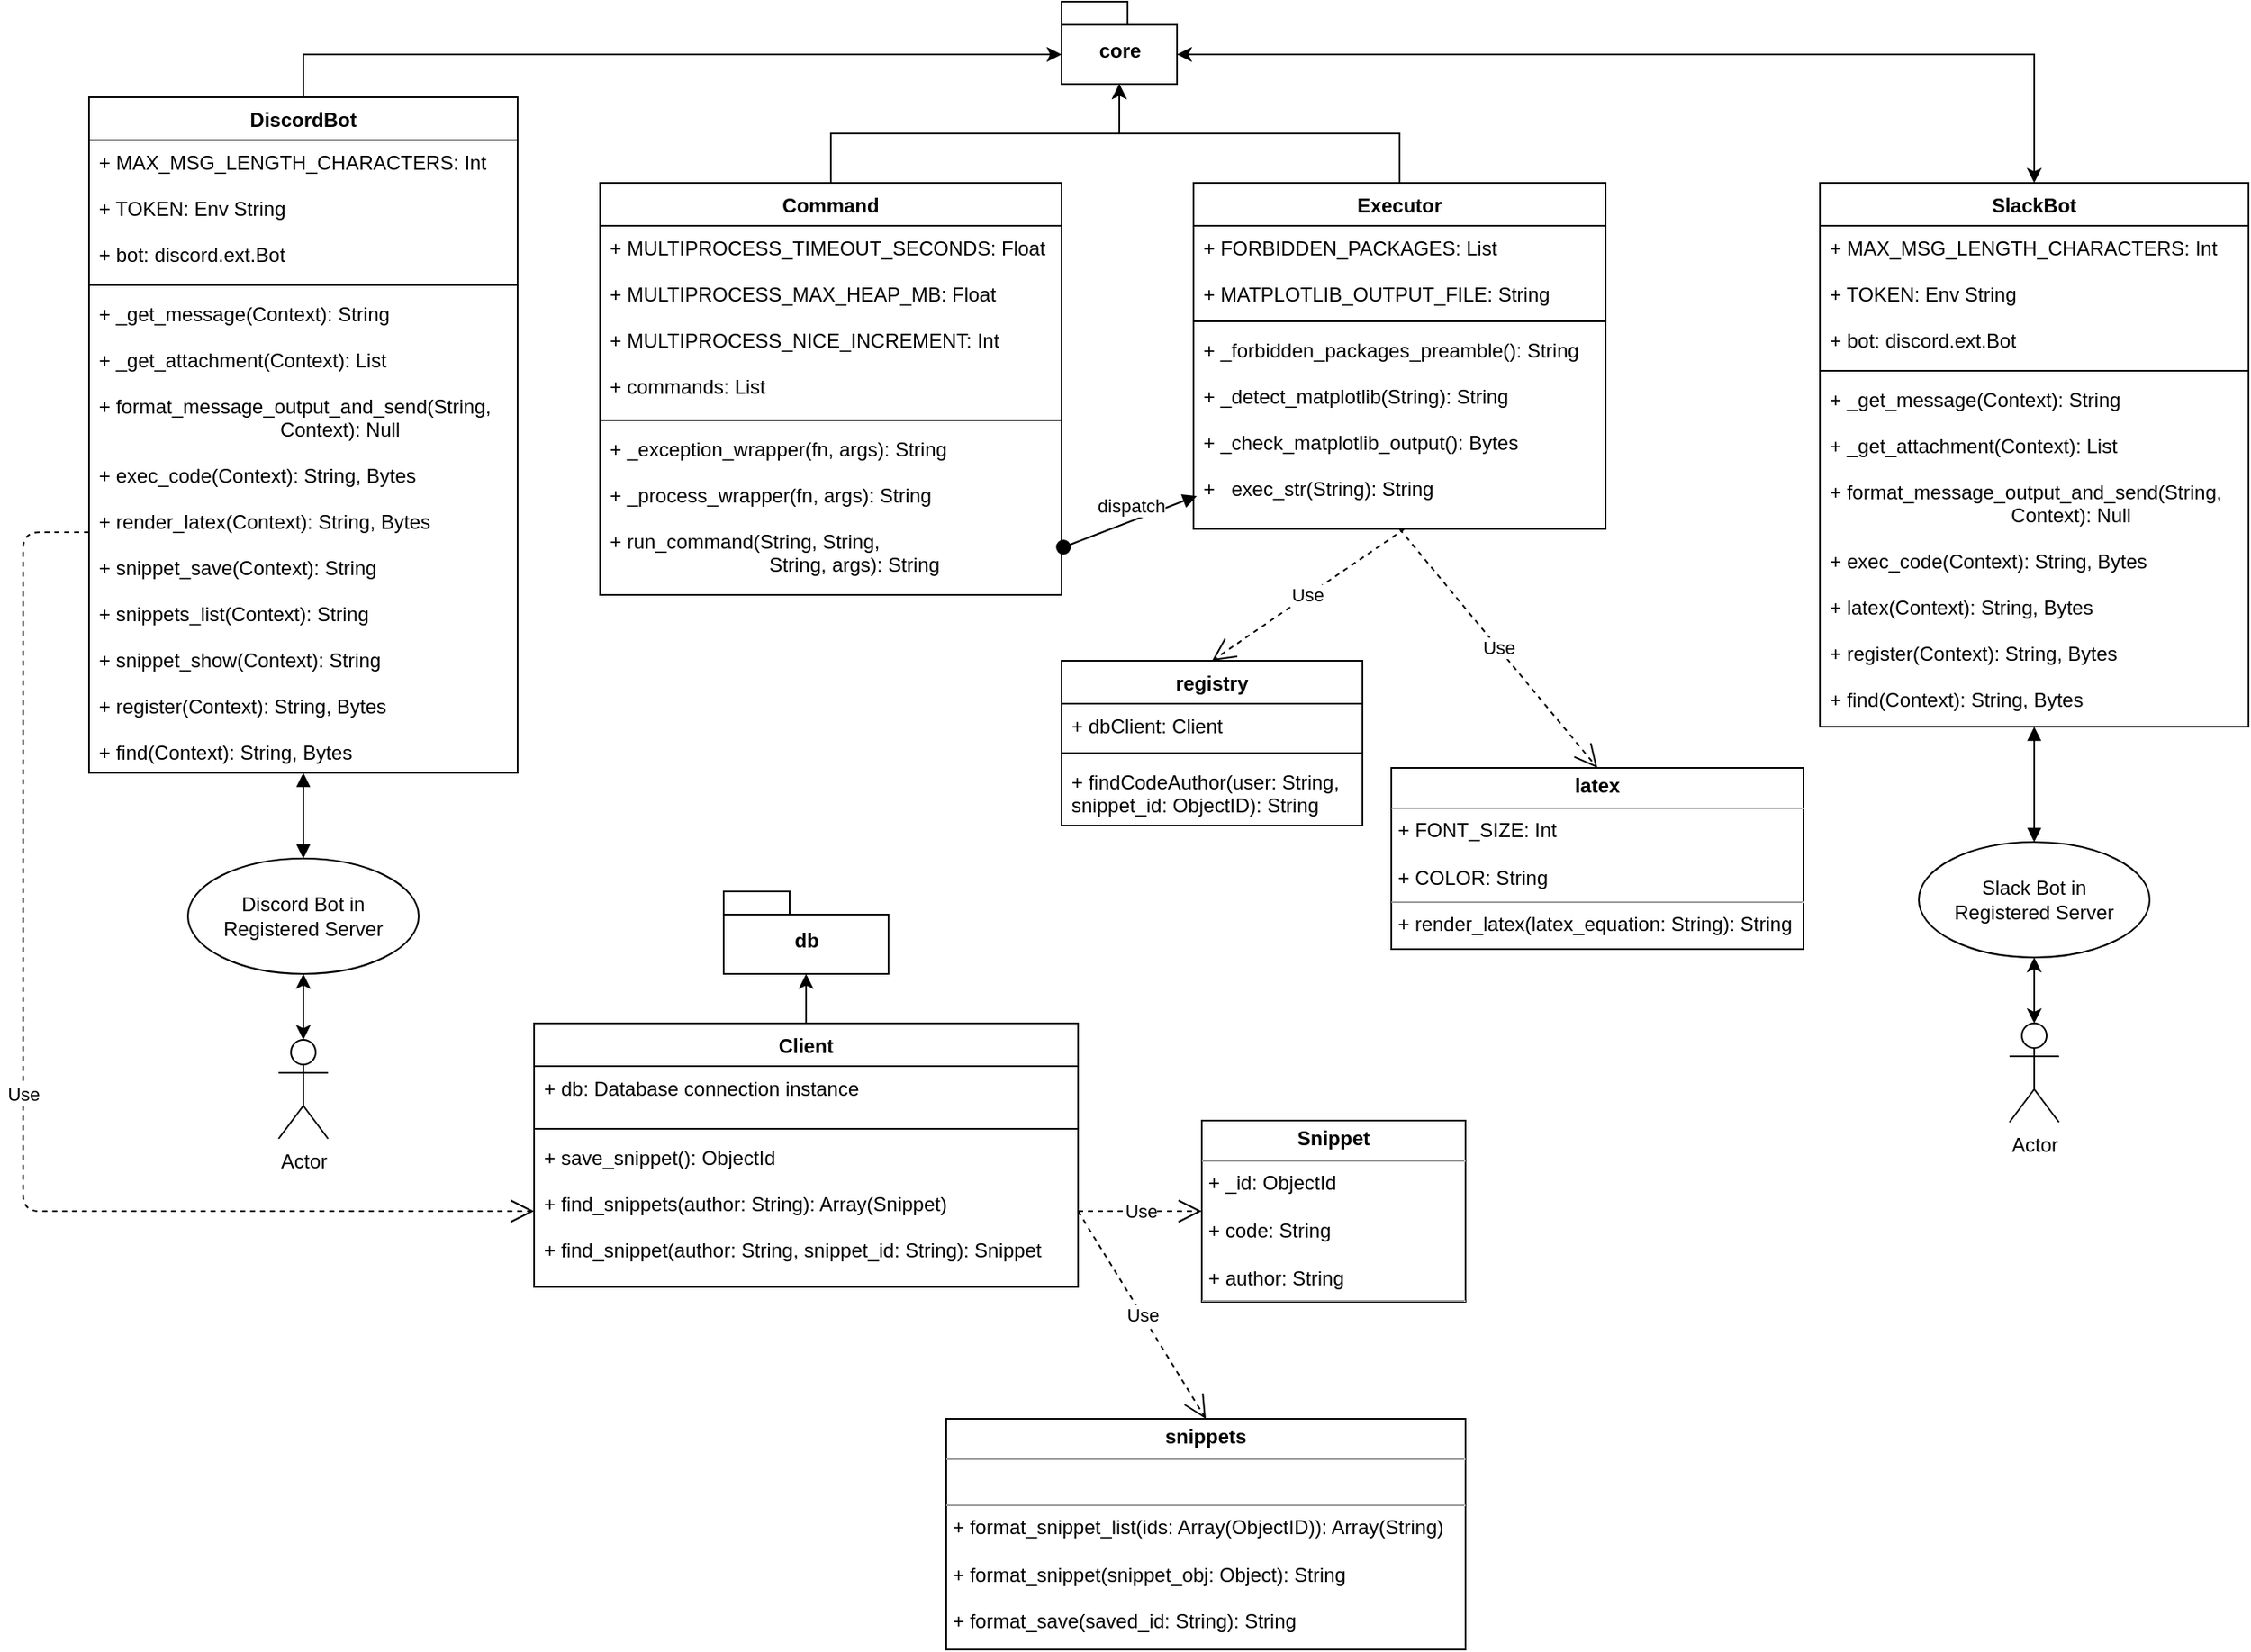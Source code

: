 <mxfile version="13.1.3" type="device"><diagram id="bOOiqS5pfVOa5UTNTg_j" name="Page-1"><mxGraphModel dx="2528" dy="887" grid="1" gridSize="10" guides="1" tooltips="1" connect="1" arrows="1" fold="1" page="1" pageScale="1" pageWidth="850" pageHeight="1100" math="0" shadow="0"><root><mxCell id="0"/><mxCell id="1" parent="0"/><mxCell id="UBk_bX6ZcdW7I-3CwIVQ-1" value="&lt;div&gt;core&lt;/div&gt;" style="shape=folder;fontStyle=1;spacingTop=10;tabWidth=40;tabHeight=14;tabPosition=left;html=1;" parent="1" vertex="1"><mxGeometry x="630" y="100" width="70" height="50" as="geometry"/></mxCell><mxCell id="UBk_bX6ZcdW7I-3CwIVQ-29" style="edgeStyle=orthogonalEdgeStyle;rounded=0;orthogonalLoop=1;jettySize=auto;html=1;exitX=0.5;exitY=0;exitDx=0;exitDy=0;entryX=0.5;entryY=1;entryDx=0;entryDy=0;entryPerimeter=0;" parent="1" source="UBk_bX6ZcdW7I-3CwIVQ-13" target="UBk_bX6ZcdW7I-3CwIVQ-1" edge="1"><mxGeometry relative="1" as="geometry"/></mxCell><mxCell id="UBk_bX6ZcdW7I-3CwIVQ-17" value="&lt;p style=&quot;margin: 0px ; margin-top: 4px ; text-align: center&quot;&gt;&lt;b&gt;latex&lt;/b&gt;&lt;br&gt;&lt;/p&gt;&lt;hr size=&quot;1&quot;&gt;&lt;p style=&quot;margin: 0px ; margin-left: 4px&quot;&gt;+ FONT_SIZE: Int&lt;/p&gt;&lt;p style=&quot;margin: 0px ; margin-left: 4px&quot;&gt;&lt;br&gt;&lt;/p&gt;&lt;p style=&quot;margin: 0px ; margin-left: 4px&quot;&gt;+ COLOR: String&lt;/p&gt;&lt;hr size=&quot;1&quot;&gt;&lt;p style=&quot;margin: 0px ; margin-left: 4px&quot;&gt;+ render_latex(latex_equation: String): String&lt;/p&gt;" style="verticalAlign=top;align=left;overflow=fill;fontSize=12;fontFamily=Helvetica;html=1;" parent="1" vertex="1"><mxGeometry x="830" y="565" width="250" height="110" as="geometry"/></mxCell><mxCell id="UBk_bX6ZcdW7I-3CwIVQ-32" style="edgeStyle=orthogonalEdgeStyle;rounded=0;orthogonalLoop=1;jettySize=auto;html=1;exitX=0.5;exitY=0;exitDx=0;exitDy=0;entryX=0.5;entryY=1;entryDx=0;entryDy=0;entryPerimeter=0;" parent="1" source="UBk_bX6ZcdW7I-3CwIVQ-9" target="UBk_bX6ZcdW7I-3CwIVQ-1" edge="1"><mxGeometry relative="1" as="geometry"/></mxCell><mxCell id="UBk_bX6ZcdW7I-3CwIVQ-23" value="dispatch" style="html=1;verticalAlign=bottom;startArrow=oval;startFill=1;endArrow=block;startSize=8;entryX=0.008;entryY=0.836;entryDx=0;entryDy=0;entryPerimeter=0;exitX=1.004;exitY=0.716;exitDx=0;exitDy=0;exitPerimeter=0;" parent="1" source="UBk_bX6ZcdW7I-3CwIVQ-16" target="UBk_bX6ZcdW7I-3CwIVQ-12" edge="1"><mxGeometry width="60" relative="1" as="geometry"><mxPoint x="680" y="420" as="sourcePoint"/><mxPoint x="740" y="420" as="targetPoint"/></mxGeometry></mxCell><mxCell id="UBk_bX6ZcdW7I-3CwIVQ-27" value="Use" style="endArrow=open;endSize=12;dashed=1;html=1;exitX=0.512;exitY=1;exitDx=0;exitDy=0;exitPerimeter=0;entryX=0.5;entryY=0;entryDx=0;entryDy=0;" parent="1" source="UBk_bX6ZcdW7I-3CwIVQ-12" target="UBk_bX6ZcdW7I-3CwIVQ-19" edge="1"><mxGeometry width="160" relative="1" as="geometry"><mxPoint x="630" y="420" as="sourcePoint"/><mxPoint x="790" y="420" as="targetPoint"/></mxGeometry></mxCell><mxCell id="UBk_bX6ZcdW7I-3CwIVQ-28" value="Use" style="endArrow=open;endSize=12;dashed=1;html=1;entryX=0.5;entryY=0;entryDx=0;entryDy=0;exitX=0.5;exitY=1;exitDx=0;exitDy=0;" parent="1" source="UBk_bX6ZcdW7I-3CwIVQ-9" target="UBk_bX6ZcdW7I-3CwIVQ-17" edge="1"><mxGeometry width="160" relative="1" as="geometry"><mxPoint x="630" y="430" as="sourcePoint"/><mxPoint x="790" y="430" as="targetPoint"/></mxGeometry></mxCell><mxCell id="UBk_bX6ZcdW7I-3CwIVQ-13" value="Command" style="swimlane;fontStyle=1;align=center;verticalAlign=top;childLayout=stackLayout;horizontal=1;startSize=26;horizontalStack=0;resizeParent=1;resizeParentMax=0;resizeLast=0;collapsible=1;marginBottom=0;" parent="1" vertex="1"><mxGeometry x="350" y="210" width="280" height="250" as="geometry"/></mxCell><mxCell id="UBk_bX6ZcdW7I-3CwIVQ-14" value="+ MULTIPROCESS_TIMEOUT_SECONDS: Float&#10;&#10;+ MULTIPROCESS_MAX_HEAP_MB: Float&#10;&#10;+ MULTIPROCESS_NICE_INCREMENT: Int&#10;&#10;+ commands: List" style="text;strokeColor=none;fillColor=none;align=left;verticalAlign=top;spacingLeft=4;spacingRight=4;overflow=hidden;rotatable=0;points=[[0,0.5],[1,0.5]];portConstraint=eastwest;" parent="UBk_bX6ZcdW7I-3CwIVQ-13" vertex="1"><mxGeometry y="26" width="280" height="114" as="geometry"/></mxCell><mxCell id="UBk_bX6ZcdW7I-3CwIVQ-15" value="" style="line;strokeWidth=1;fillColor=none;align=left;verticalAlign=middle;spacingTop=-1;spacingLeft=3;spacingRight=3;rotatable=0;labelPosition=right;points=[];portConstraint=eastwest;" parent="UBk_bX6ZcdW7I-3CwIVQ-13" vertex="1"><mxGeometry y="140" width="280" height="8" as="geometry"/></mxCell><mxCell id="UBk_bX6ZcdW7I-3CwIVQ-16" value="+ _exception_wrapper(fn, args): String&#10;&#10;+ _process_wrapper(fn, args): String&#10;&#10;+ run_command(String, String,&#10;                             String, args): String" style="text;strokeColor=none;fillColor=none;align=left;verticalAlign=top;spacingLeft=4;spacingRight=4;overflow=hidden;rotatable=0;points=[[0,0.5],[1,0.5]];portConstraint=eastwest;" parent="UBk_bX6ZcdW7I-3CwIVQ-13" vertex="1"><mxGeometry y="148" width="280" height="102" as="geometry"/></mxCell><mxCell id="UBk_bX6ZcdW7I-3CwIVQ-9" value="Executor" style="swimlane;fontStyle=1;align=center;verticalAlign=top;childLayout=stackLayout;horizontal=1;startSize=26;horizontalStack=0;resizeParent=1;resizeParentMax=0;resizeLast=0;collapsible=1;marginBottom=0;" parent="1" vertex="1"><mxGeometry x="710" y="210" width="250" height="210" as="geometry"/></mxCell><mxCell id="UBk_bX6ZcdW7I-3CwIVQ-10" value="+ FORBIDDEN_PACKAGES: List&#10;&#10;+ MATPLOTLIB_OUTPUT_FILE: String&#10;" style="text;strokeColor=none;fillColor=none;align=left;verticalAlign=top;spacingLeft=4;spacingRight=4;overflow=hidden;rotatable=0;points=[[0,0.5],[1,0.5]];portConstraint=eastwest;" parent="UBk_bX6ZcdW7I-3CwIVQ-9" vertex="1"><mxGeometry y="26" width="250" height="54" as="geometry"/></mxCell><mxCell id="UBk_bX6ZcdW7I-3CwIVQ-11" value="" style="line;strokeWidth=1;fillColor=none;align=left;verticalAlign=middle;spacingTop=-1;spacingLeft=3;spacingRight=3;rotatable=0;labelPosition=right;points=[];portConstraint=eastwest;" parent="UBk_bX6ZcdW7I-3CwIVQ-9" vertex="1"><mxGeometry y="80" width="250" height="8" as="geometry"/></mxCell><mxCell id="UBk_bX6ZcdW7I-3CwIVQ-12" value="+ _forbidden_packages_preamble(): String&#10;&#10;+ _detect_matplotlib(String): String&#10;&#10;+ _check_matplotlib_output(): Bytes&#10;&#10;+   exec_str(String): String&#10;" style="text;strokeColor=none;fillColor=none;align=left;verticalAlign=top;spacingLeft=4;spacingRight=4;overflow=hidden;rotatable=0;points=[[0,0.5],[1,0.5]];portConstraint=eastwest;" parent="UBk_bX6ZcdW7I-3CwIVQ-9" vertex="1"><mxGeometry y="88" width="250" height="122" as="geometry"/></mxCell><mxCell id="UBk_bX6ZcdW7I-3CwIVQ-41" style="edgeStyle=orthogonalEdgeStyle;rounded=0;orthogonalLoop=1;jettySize=auto;html=1;exitX=0.5;exitY=0;exitDx=0;exitDy=0;entryX=0;entryY=0;entryDx=0;entryDy=32;entryPerimeter=0;" parent="1" source="UBk_bX6ZcdW7I-3CwIVQ-33" target="UBk_bX6ZcdW7I-3CwIVQ-1" edge="1"><mxGeometry relative="1" as="geometry"/></mxCell><mxCell id="UBk_bX6ZcdW7I-3CwIVQ-42" value="Actor" style="shape=umlActor;verticalLabelPosition=bottom;labelBackgroundColor=#ffffff;verticalAlign=top;html=1;" parent="1" vertex="1"><mxGeometry x="155" y="730" width="30" height="60" as="geometry"/></mxCell><mxCell id="UBk_bX6ZcdW7I-3CwIVQ-45" style="edgeStyle=orthogonalEdgeStyle;rounded=0;orthogonalLoop=1;jettySize=auto;html=1;exitX=0.5;exitY=1;exitDx=0;exitDy=0;entryX=0.5;entryY=0;entryDx=0;entryDy=0;entryPerimeter=0;startArrow=classic;startFill=1;" parent="1" source="UBk_bX6ZcdW7I-3CwIVQ-43" target="UBk_bX6ZcdW7I-3CwIVQ-42" edge="1"><mxGeometry relative="1" as="geometry"/></mxCell><mxCell id="UBk_bX6ZcdW7I-3CwIVQ-43" value="&lt;div&gt;Discord Bot in &lt;br&gt;&lt;/div&gt;&lt;div&gt;Registered Server&lt;br&gt;&lt;/div&gt;" style="ellipse;whiteSpace=wrap;html=1;" parent="1" vertex="1"><mxGeometry x="100" y="620" width="140" height="70" as="geometry"/></mxCell><mxCell id="UBk_bX6ZcdW7I-3CwIVQ-44" value="" style="endArrow=block;startArrow=block;endFill=1;startFill=1;html=1;exitX=0.5;exitY=0;exitDx=0;exitDy=0;" parent="1" source="UBk_bX6ZcdW7I-3CwIVQ-43" target="UBk_bX6ZcdW7I-3CwIVQ-36" edge="1"><mxGeometry width="160" relative="1" as="geometry"><mxPoint x="450" y="570" as="sourcePoint"/><mxPoint x="610" y="570" as="targetPoint"/></mxGeometry></mxCell><mxCell id="UBk_bX6ZcdW7I-3CwIVQ-50" value="Actor" style="shape=umlActor;verticalLabelPosition=bottom;labelBackgroundColor=#ffffff;verticalAlign=top;html=1;" parent="1" vertex="1"><mxGeometry x="1205" y="720" width="30" height="60" as="geometry"/></mxCell><mxCell id="UBk_bX6ZcdW7I-3CwIVQ-51" style="edgeStyle=orthogonalEdgeStyle;rounded=0;orthogonalLoop=1;jettySize=auto;html=1;exitX=0.5;exitY=1;exitDx=0;exitDy=0;entryX=0.5;entryY=0;entryDx=0;entryDy=0;entryPerimeter=0;startArrow=classic;startFill=1;" parent="1" source="UBk_bX6ZcdW7I-3CwIVQ-52" target="UBk_bX6ZcdW7I-3CwIVQ-50" edge="1"><mxGeometry relative="1" as="geometry"/></mxCell><mxCell id="UBk_bX6ZcdW7I-3CwIVQ-52" value="&lt;div&gt;Slack Bot in &lt;br&gt;&lt;/div&gt;&lt;div&gt;Registered Server&lt;br&gt;&lt;/div&gt;" style="ellipse;whiteSpace=wrap;html=1;" parent="1" vertex="1"><mxGeometry x="1150" y="610" width="140" height="70" as="geometry"/></mxCell><mxCell id="UBk_bX6ZcdW7I-3CwIVQ-53" value="" style="endArrow=block;startArrow=block;endFill=1;startFill=1;html=1;exitX=0.5;exitY=0;exitDx=0;exitDy=0;" parent="1" source="UBk_bX6ZcdW7I-3CwIVQ-52" target="UBk_bX6ZcdW7I-3CwIVQ-49" edge="1"><mxGeometry width="160" relative="1" as="geometry"><mxPoint x="1470" y="570" as="sourcePoint"/><mxPoint x="1630" y="570" as="targetPoint"/></mxGeometry></mxCell><mxCell id="UBk_bX6ZcdW7I-3CwIVQ-55" style="edgeStyle=orthogonalEdgeStyle;rounded=0;orthogonalLoop=1;jettySize=auto;html=1;exitX=0.5;exitY=0;exitDx=0;exitDy=0;entryX=0;entryY=0;entryDx=70;entryDy=32;entryPerimeter=0;startArrow=classic;startFill=1;" parent="1" source="UBk_bX6ZcdW7I-3CwIVQ-46" target="UBk_bX6ZcdW7I-3CwIVQ-1" edge="1"><mxGeometry relative="1" as="geometry"/></mxCell><mxCell id="ZyUYtrqFnwhGhbf8PAaD-1" value="db" style="shape=folder;fontStyle=1;spacingTop=10;tabWidth=40;tabHeight=14;tabPosition=left;html=1;" vertex="1" parent="1"><mxGeometry x="425" y="640" width="100" height="50" as="geometry"/></mxCell><mxCell id="ZyUYtrqFnwhGhbf8PAaD-2" style="edgeStyle=orthogonalEdgeStyle;rounded=0;orthogonalLoop=1;jettySize=auto;html=1;exitX=0.5;exitY=0;exitDx=0;exitDy=0;entryX=0.5;entryY=1;entryDx=0;entryDy=0;entryPerimeter=0;" edge="1" parent="1" source="ZyUYtrqFnwhGhbf8PAaD-3" target="ZyUYtrqFnwhGhbf8PAaD-1"><mxGeometry relative="1" as="geometry"><mxPoint x="265" y="670" as="targetPoint"/></mxGeometry></mxCell><mxCell id="ZyUYtrqFnwhGhbf8PAaD-11" value="&lt;p style=&quot;margin: 0px ; margin-top: 4px ; text-align: center&quot;&gt;&lt;b&gt;Snippet&lt;/b&gt;&lt;br&gt;&lt;/p&gt;&lt;hr size=&quot;1&quot;&gt;&lt;p style=&quot;margin: 0px ; margin-left: 4px&quot;&gt;+ _id: ObjectId&lt;/p&gt;&lt;p style=&quot;margin: 0px ; margin-left: 4px&quot;&gt;&lt;br&gt;&lt;/p&gt;&lt;p style=&quot;margin: 0px ; margin-left: 4px&quot;&gt;+ code: String&lt;/p&gt;&lt;p style=&quot;margin: 0px ; margin-left: 4px&quot;&gt;&lt;br&gt;&lt;/p&gt;&lt;p style=&quot;margin: 0px ; margin-left: 4px&quot;&gt;+ author: String&lt;/p&gt;&lt;hr size=&quot;1&quot;&gt;&lt;p style=&quot;margin: 0px ; margin-left: 4px&quot;&gt;&lt;br&gt;&lt;/p&gt;" style="verticalAlign=top;align=left;overflow=fill;fontSize=12;fontFamily=Helvetica;html=1;" vertex="1" parent="1"><mxGeometry x="715" y="779" width="160" height="110" as="geometry"/></mxCell><mxCell id="ZyUYtrqFnwhGhbf8PAaD-12" value="Use" style="endArrow=open;endSize=12;dashed=1;html=1;entryX=0;entryY=0.5;entryDx=0;entryDy=0;exitX=1;exitY=0.5;exitDx=0;exitDy=0;" edge="1" parent="1" source="ZyUYtrqFnwhGhbf8PAaD-6" target="ZyUYtrqFnwhGhbf8PAaD-11"><mxGeometry width="160" relative="1" as="geometry"><mxPoint x="707.5" y="720.0" as="sourcePoint"/><mxPoint x="805.0" y="780" as="targetPoint"/></mxGeometry></mxCell><mxCell id="ZyUYtrqFnwhGhbf8PAaD-13" value="Use" style="endArrow=open;endSize=12;dashed=1;html=1;exitX=0;exitY=0.5;exitDx=0;exitDy=0;entryX=0;entryY=0.5;entryDx=0;entryDy=0;" edge="1" parent="1" source="UBk_bX6ZcdW7I-3CwIVQ-36" target="ZyUYtrqFnwhGhbf8PAaD-6"><mxGeometry width="160" relative="1" as="geometry"><mxPoint x="-60" y="599" as="sourcePoint"/><mxPoint y="720" as="targetPoint"/><Array as="points"><mxPoint y="422"/><mxPoint y="834"/></Array></mxGeometry></mxCell><mxCell id="UBk_bX6ZcdW7I-3CwIVQ-33" value="DiscordBot" style="swimlane;fontStyle=1;align=center;verticalAlign=top;childLayout=stackLayout;horizontal=1;startSize=26;horizontalStack=0;resizeParent=1;resizeParentMax=0;resizeLast=0;collapsible=1;marginBottom=0;" parent="1" vertex="1"><mxGeometry x="40" y="158" width="260" height="410" as="geometry"/></mxCell><mxCell id="UBk_bX6ZcdW7I-3CwIVQ-34" value="+ MAX_MSG_LENGTH_CHARACTERS: Int&#10;&#10;+ TOKEN: Env String&#10;&#10;+ bot: discord.ext.Bot" style="text;strokeColor=none;fillColor=none;align=left;verticalAlign=top;spacingLeft=4;spacingRight=4;overflow=hidden;rotatable=0;points=[[0,0.5],[1,0.5]];portConstraint=eastwest;" parent="UBk_bX6ZcdW7I-3CwIVQ-33" vertex="1"><mxGeometry y="26" width="260" height="84" as="geometry"/></mxCell><mxCell id="UBk_bX6ZcdW7I-3CwIVQ-35" value="" style="line;strokeWidth=1;fillColor=none;align=left;verticalAlign=middle;spacingTop=-1;spacingLeft=3;spacingRight=3;rotatable=0;labelPosition=right;points=[];portConstraint=eastwest;" parent="UBk_bX6ZcdW7I-3CwIVQ-33" vertex="1"><mxGeometry y="110" width="260" height="8" as="geometry"/></mxCell><mxCell id="UBk_bX6ZcdW7I-3CwIVQ-36" value="+ _get_message(Context): String&#10;&#10;+ _get_attachment(Context): List&#10;&#10;+ format_message_output_and_send(String, &#10;                                 Context): Null&#10;&#10;+ exec_code(Context): String, Bytes&#10;&#10;+ render_latex(Context): String, Bytes&#10;&#10;+ snippet_save(Context): String&#10;&#10;+ snippets_list(Context): String&#10;&#10;+ snippet_show(Context): String&#10;&#10;+ register(Context): String, Bytes&#10;&#10;+ find(Context): String, Bytes" style="text;strokeColor=none;fillColor=none;align=left;verticalAlign=top;spacingLeft=4;spacingRight=4;overflow=hidden;rotatable=0;points=[[0,0.5],[1,0.5]];portConstraint=eastwest;" parent="UBk_bX6ZcdW7I-3CwIVQ-33" vertex="1"><mxGeometry y="118" width="260" height="292" as="geometry"/></mxCell><mxCell id="UBk_bX6ZcdW7I-3CwIVQ-46" value="SlackBot" style="swimlane;fontStyle=1;align=center;verticalAlign=top;childLayout=stackLayout;horizontal=1;startSize=26;horizontalStack=0;resizeParent=1;resizeParentMax=0;resizeLast=0;collapsible=1;marginBottom=0;" parent="1" vertex="1"><mxGeometry x="1090" y="210" width="260" height="330" as="geometry"/></mxCell><mxCell id="UBk_bX6ZcdW7I-3CwIVQ-47" value="+ MAX_MSG_LENGTH_CHARACTERS: Int&#10;&#10;+ TOKEN: Env String&#10;&#10;+ bot: discord.ext.Bot" style="text;strokeColor=none;fillColor=none;align=left;verticalAlign=top;spacingLeft=4;spacingRight=4;overflow=hidden;rotatable=0;points=[[0,0.5],[1,0.5]];portConstraint=eastwest;" parent="UBk_bX6ZcdW7I-3CwIVQ-46" vertex="1"><mxGeometry y="26" width="260" height="84" as="geometry"/></mxCell><mxCell id="UBk_bX6ZcdW7I-3CwIVQ-48" value="" style="line;strokeWidth=1;fillColor=none;align=left;verticalAlign=middle;spacingTop=-1;spacingLeft=3;spacingRight=3;rotatable=0;labelPosition=right;points=[];portConstraint=eastwest;" parent="UBk_bX6ZcdW7I-3CwIVQ-46" vertex="1"><mxGeometry y="110" width="260" height="8" as="geometry"/></mxCell><mxCell id="UBk_bX6ZcdW7I-3CwIVQ-49" value="+ _get_message(Context): String&#10;&#10;+ _get_attachment(Context): List&#10;&#10;+ format_message_output_and_send(String, &#10;                                 Context): Null&#10;&#10;+ exec_code(Context): String, Bytes&#10;&#10;+ latex(Context): String, Bytes&#10;&#10;+ register(Context): String, Bytes&#10;&#10;+ find(Context): String, Bytes" style="text;strokeColor=none;fillColor=none;align=left;verticalAlign=top;spacingLeft=4;spacingRight=4;overflow=hidden;rotatable=0;points=[[0,0.5],[1,0.5]];portConstraint=eastwest;" parent="UBk_bX6ZcdW7I-3CwIVQ-46" vertex="1"><mxGeometry y="118" width="260" height="212" as="geometry"/></mxCell><mxCell id="ZyUYtrqFnwhGhbf8PAaD-14" value="&lt;p style=&quot;margin: 0px ; margin-top: 4px ; text-align: center&quot;&gt;&lt;b&gt;snippets&lt;/b&gt;&lt;br&gt;&lt;/p&gt;&lt;hr size=&quot;1&quot;&gt;&lt;p style=&quot;margin: 0px ; margin-left: 4px&quot;&gt;&lt;br&gt;&lt;/p&gt;&lt;hr size=&quot;1&quot;&gt;&lt;p style=&quot;margin: 0px ; margin-left: 4px&quot;&gt;+ format_snippet_list(ids: Array(ObjectID)): Array(String)&lt;/p&gt;&lt;p style=&quot;margin: 0px ; margin-left: 4px&quot;&gt;&lt;br&gt;&lt;/p&gt;&lt;p style=&quot;margin: 0px ; margin-left: 4px&quot;&gt;+ format_snippet(snippet_obj: Object): String&lt;/p&gt;&lt;p style=&quot;margin: 0px ; margin-left: 4px&quot;&gt;&lt;br&gt;&lt;/p&gt;&lt;p style=&quot;margin: 0px ; margin-left: 4px&quot;&gt;+ format_save(saved_id: String): String&lt;/p&gt;" style="verticalAlign=top;align=left;overflow=fill;fontSize=12;fontFamily=Helvetica;html=1;" vertex="1" parent="1"><mxGeometry x="560" y="960" width="315" height="140" as="geometry"/></mxCell><mxCell id="ZyUYtrqFnwhGhbf8PAaD-15" value="Use" style="endArrow=open;endSize=12;dashed=1;html=1;entryX=0.5;entryY=0;entryDx=0;entryDy=0;exitX=1;exitY=0.5;exitDx=0;exitDy=0;" edge="1" parent="1" source="ZyUYtrqFnwhGhbf8PAaD-6" target="ZyUYtrqFnwhGhbf8PAaD-14"><mxGeometry width="160" relative="1" as="geometry"><mxPoint x="650.0" y="844" as="sourcePoint"/><mxPoint x="725.0" y="844" as="targetPoint"/><Array as="points"/></mxGeometry></mxCell><mxCell id="UBk_bX6ZcdW7I-3CwIVQ-19" value="registry" style="swimlane;fontStyle=1;align=center;verticalAlign=top;childLayout=stackLayout;horizontal=1;startSize=26;horizontalStack=0;resizeParent=1;resizeParentMax=0;resizeLast=0;collapsible=1;marginBottom=0;" parent="1" vertex="1"><mxGeometry x="630" y="500" width="182.5" height="100" as="geometry"/></mxCell><mxCell id="UBk_bX6ZcdW7I-3CwIVQ-20" value="+ dbClient: Client" style="text;strokeColor=none;fillColor=none;align=left;verticalAlign=top;spacingLeft=4;spacingRight=4;overflow=hidden;rotatable=0;points=[[0,0.5],[1,0.5]];portConstraint=eastwest;" parent="UBk_bX6ZcdW7I-3CwIVQ-19" vertex="1"><mxGeometry y="26" width="182.5" height="26" as="geometry"/></mxCell><mxCell id="UBk_bX6ZcdW7I-3CwIVQ-21" value="" style="line;strokeWidth=1;fillColor=none;align=left;verticalAlign=middle;spacingTop=-1;spacingLeft=3;spacingRight=3;rotatable=0;labelPosition=right;points=[];portConstraint=eastwest;" parent="UBk_bX6ZcdW7I-3CwIVQ-19" vertex="1"><mxGeometry y="52" width="182.5" height="8" as="geometry"/></mxCell><mxCell id="UBk_bX6ZcdW7I-3CwIVQ-22" value="+ findCodeAuthor(user: String, &#10;snippet_id: ObjectID): String" style="text;strokeColor=none;fillColor=none;align=left;verticalAlign=top;spacingLeft=4;spacingRight=4;overflow=hidden;rotatable=0;points=[[0,0.5],[1,0.5]];portConstraint=eastwest;" parent="UBk_bX6ZcdW7I-3CwIVQ-19" vertex="1"><mxGeometry y="60" width="182.5" height="40" as="geometry"/></mxCell><mxCell id="ZyUYtrqFnwhGhbf8PAaD-3" value="Client" style="swimlane;fontStyle=1;align=center;verticalAlign=top;childLayout=stackLayout;horizontal=1;startSize=26;horizontalStack=0;resizeParent=1;resizeParentMax=0;resizeLast=0;collapsible=1;marginBottom=0;" vertex="1" parent="1"><mxGeometry x="310" y="720" width="330" height="160" as="geometry"/></mxCell><mxCell id="ZyUYtrqFnwhGhbf8PAaD-4" value="+ db: Database connection instance&#10;&#10;" style="text;strokeColor=none;fillColor=none;align=left;verticalAlign=top;spacingLeft=4;spacingRight=4;overflow=hidden;rotatable=0;points=[[0,0.5],[1,0.5]];portConstraint=eastwest;" vertex="1" parent="ZyUYtrqFnwhGhbf8PAaD-3"><mxGeometry y="26" width="330" height="34" as="geometry"/></mxCell><mxCell id="ZyUYtrqFnwhGhbf8PAaD-5" value="" style="line;strokeWidth=1;fillColor=none;align=left;verticalAlign=middle;spacingTop=-1;spacingLeft=3;spacingRight=3;rotatable=0;labelPosition=right;points=[];portConstraint=eastwest;" vertex="1" parent="ZyUYtrqFnwhGhbf8PAaD-3"><mxGeometry y="60" width="330" height="8" as="geometry"/></mxCell><mxCell id="ZyUYtrqFnwhGhbf8PAaD-6" value="+ save_snippet(): ObjectId&#10;&#10;+ find_snippets(author: String): Array(Snippet)&#10;&#10;+ find_snippet(author: String, snippet_id: String): Snippet&#10;&#10;" style="text;strokeColor=none;fillColor=none;align=left;verticalAlign=top;spacingLeft=4;spacingRight=4;overflow=hidden;rotatable=0;points=[[0,0.5],[1,0.5]];portConstraint=eastwest;" vertex="1" parent="ZyUYtrqFnwhGhbf8PAaD-3"><mxGeometry y="68" width="330" height="92" as="geometry"/></mxCell></root></mxGraphModel></diagram></mxfile>